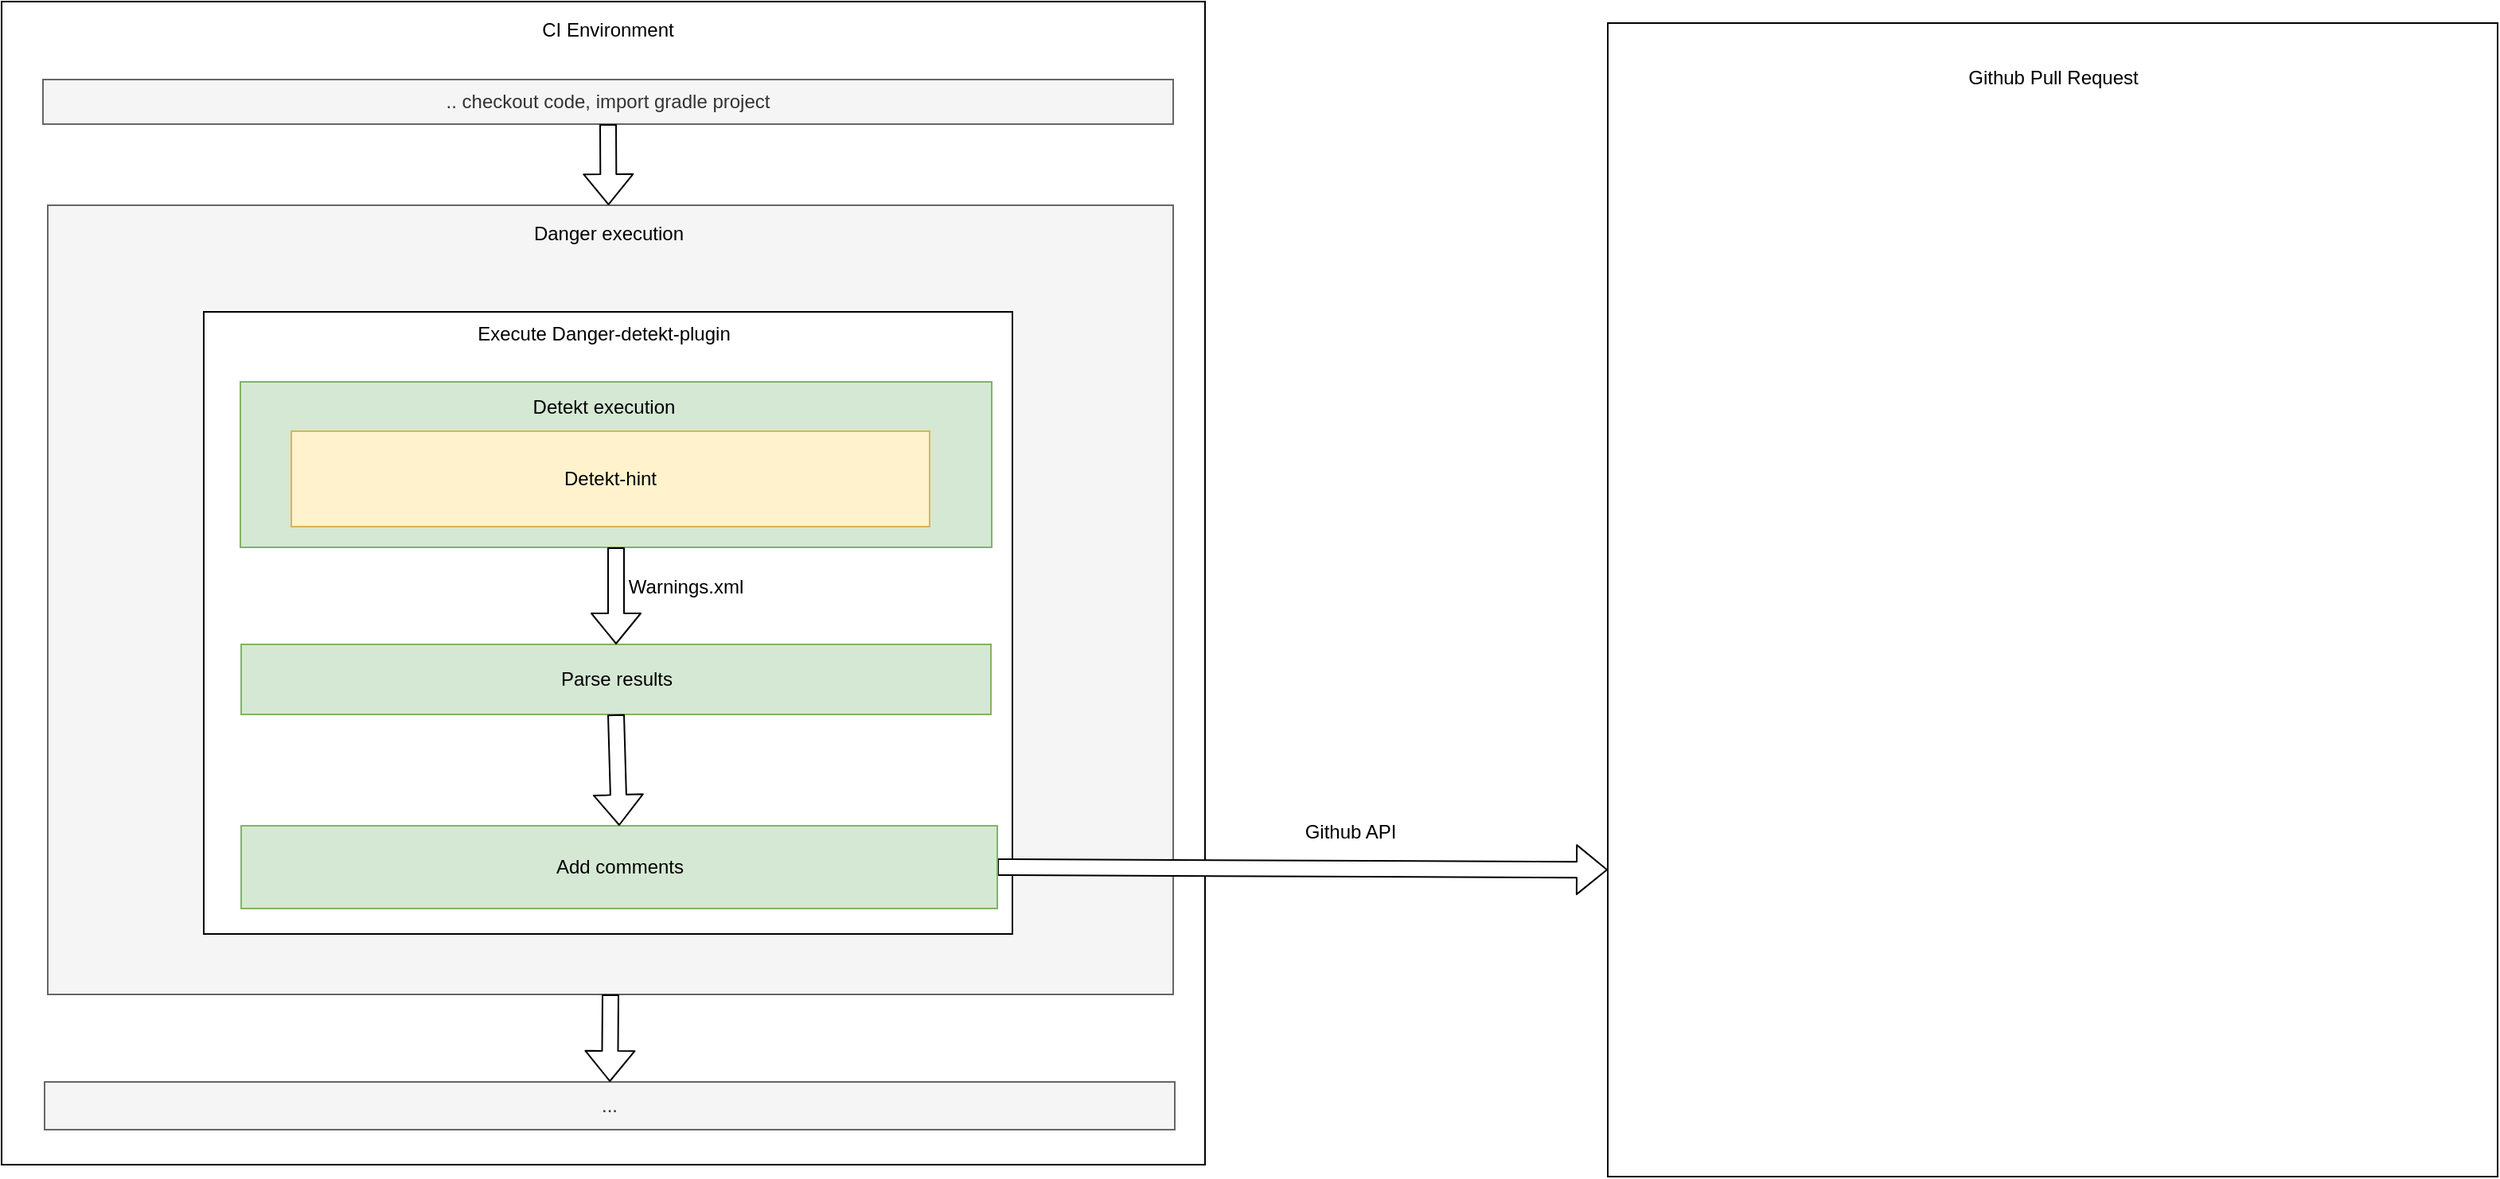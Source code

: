 <mxfile version="12.8.8" type="github">
  <diagram id="LOuoOTgeNmND6P_tuNQa" name="Page-1">
    <mxGraphModel dx="2514" dy="1438" grid="0" gridSize="10" guides="1" tooltips="1" connect="1" arrows="1" fold="1" page="0" pageScale="1" pageWidth="827" pageHeight="1169" math="0" shadow="0">
      <root>
        <mxCell id="0" />
        <mxCell id="1" parent="0" />
        <mxCell id="td8GnDOLLHgXBAlT9497-11" value="" style="group;strokeWidth=3;" vertex="1" connectable="0" parent="1">
          <mxGeometry x="1297" y="124.5" width="559" height="725" as="geometry" />
        </mxCell>
        <mxCell id="td8GnDOLLHgXBAlT9497-8" value="" style="group" vertex="1" connectable="0" parent="td8GnDOLLHgXBAlT9497-11">
          <mxGeometry width="559" height="725" as="geometry" />
        </mxCell>
        <mxCell id="td8GnDOLLHgXBAlT9497-9" value="" style="rounded=0;whiteSpace=wrap;html=1;" vertex="1" parent="td8GnDOLLHgXBAlT9497-8">
          <mxGeometry width="559" height="725" as="geometry" />
        </mxCell>
        <mxCell id="td8GnDOLLHgXBAlT9497-10" value="Github Pull Request" style="text;html=1;strokeColor=none;fillColor=none;align=center;verticalAlign=middle;whiteSpace=wrap;rounded=0;" vertex="1" parent="td8GnDOLLHgXBAlT9497-8">
          <mxGeometry x="124.669" y="18.63" width="309.662" height="31.049" as="geometry" />
        </mxCell>
        <mxCell id="td8GnDOLLHgXBAlT9497-5" value="" style="rounded=0;whiteSpace=wrap;html=1;strokeWidth=1;" vertex="1" parent="1">
          <mxGeometry x="288" y="111" width="756" height="731" as="geometry" />
        </mxCell>
        <mxCell id="td8GnDOLLHgXBAlT9497-6" value="CI Environment" style="text;html=1;strokeColor=none;fillColor=none;align=center;verticalAlign=middle;whiteSpace=wrap;rounded=0;" vertex="1" parent="1">
          <mxGeometry x="592" y="119" width="154" height="20" as="geometry" />
        </mxCell>
        <mxCell id="td8GnDOLLHgXBAlT9497-18" value="" style="rounded=0;whiteSpace=wrap;html=1;strokeWidth=1;fillColor=#f5f5f5;strokeColor=#666666;fontColor=#333333;" vertex="1" parent="1">
          <mxGeometry x="317" y="239" width="707" height="496" as="geometry" />
        </mxCell>
        <mxCell id="td8GnDOLLHgXBAlT9497-19" value="Danger execution" style="text;html=1;strokeColor=none;fillColor=none;align=center;verticalAlign=middle;whiteSpace=wrap;rounded=0;" vertex="1" parent="1">
          <mxGeometry x="596.5" y="247" width="145" height="20" as="geometry" />
        </mxCell>
        <mxCell id="td8GnDOLLHgXBAlT9497-20" value=".. checkout code, import gradle project" style="rounded=0;whiteSpace=wrap;html=1;strokeWidth=1;fillColor=#f5f5f5;strokeColor=#666666;fontColor=#333333;" vertex="1" parent="1">
          <mxGeometry x="314" y="160" width="710" height="28" as="geometry" />
        </mxCell>
        <mxCell id="td8GnDOLLHgXBAlT9497-21" value="" style="rounded=0;whiteSpace=wrap;html=1;" vertex="1" parent="1">
          <mxGeometry x="415" y="306" width="508" height="391" as="geometry" />
        </mxCell>
        <mxCell id="td8GnDOLLHgXBAlT9497-22" value="..." style="rounded=0;whiteSpace=wrap;html=1;strokeWidth=1;fillColor=#f5f5f5;strokeColor=#666666;fontColor=#333333;" vertex="1" parent="1">
          <mxGeometry x="315" y="790" width="710" height="30" as="geometry" />
        </mxCell>
        <mxCell id="td8GnDOLLHgXBAlT9497-23" value="" style="shape=flexArrow;endArrow=classic;html=1;exitX=0.5;exitY=1;exitDx=0;exitDy=0;strokeWidth=1;fillColor=#FFFFFF;" edge="1" parent="1" source="td8GnDOLLHgXBAlT9497-20" target="td8GnDOLLHgXBAlT9497-18">
          <mxGeometry width="50" height="50" relative="1" as="geometry">
            <mxPoint x="833" y="678" as="sourcePoint" />
            <mxPoint x="883" y="628" as="targetPoint" />
          </mxGeometry>
        </mxCell>
        <mxCell id="td8GnDOLLHgXBAlT9497-25" value="" style="shape=flexArrow;endArrow=classic;html=1;exitX=0.5;exitY=1;exitDx=0;exitDy=0;fillColor=#FFFFFF;" edge="1" parent="1" source="td8GnDOLLHgXBAlT9497-18" target="td8GnDOLLHgXBAlT9497-22">
          <mxGeometry width="50" height="50" relative="1" as="geometry">
            <mxPoint x="584" y="590" as="sourcePoint" />
            <mxPoint x="634" y="540" as="targetPoint" />
          </mxGeometry>
        </mxCell>
        <mxCell id="td8GnDOLLHgXBAlT9497-36" value="" style="shape=flexArrow;endArrow=classic;html=1;exitX=1;exitY=0.5;exitDx=0;exitDy=0;entryX=0;entryY=0.734;entryDx=0;entryDy=0;entryPerimeter=0;fillColor=#FFFFFF;" edge="1" parent="1" source="td8GnDOLLHgXBAlT9497-40" target="td8GnDOLLHgXBAlT9497-9">
          <mxGeometry width="50" height="50" relative="1" as="geometry">
            <mxPoint x="1214" y="402" as="sourcePoint" />
            <mxPoint x="1264" y="352" as="targetPoint" />
          </mxGeometry>
        </mxCell>
        <mxCell id="td8GnDOLLHgXBAlT9497-49" value="Github API" style="text;html=1;align=center;verticalAlign=middle;resizable=0;points=[];labelBackgroundColor=#ffffff;" vertex="1" connectable="0" parent="td8GnDOLLHgXBAlT9497-36">
          <mxGeometry x="0.121" y="1" relative="1" as="geometry">
            <mxPoint x="6.56" y="-21.71" as="offset" />
          </mxGeometry>
        </mxCell>
        <mxCell id="td8GnDOLLHgXBAlT9497-38" value="Parse results" style="rounded=0;whiteSpace=wrap;html=1;fillColor=#d5e8d4;strokeColor=#82b366;" vertex="1" parent="1">
          <mxGeometry x="438.5" y="515" width="471" height="44" as="geometry" />
        </mxCell>
        <mxCell id="td8GnDOLLHgXBAlT9497-39" value="" style="rounded=0;whiteSpace=wrap;html=1;fillColor=#d5e8d4;strokeColor=#82b366;" vertex="1" parent="1">
          <mxGeometry x="438" y="350" width="472" height="104" as="geometry" />
        </mxCell>
        <mxCell id="td8GnDOLLHgXBAlT9497-40" value="Add comments" style="rounded=0;whiteSpace=wrap;html=1;fillColor=#d5e8d4;strokeColor=#82b366;" vertex="1" parent="1">
          <mxGeometry x="438.5" y="629" width="475" height="52" as="geometry" />
        </mxCell>
        <mxCell id="td8GnDOLLHgXBAlT9497-41" value="" style="shape=flexArrow;endArrow=classic;html=1;fillColor=#FFFFFF;exitX=0.5;exitY=1;exitDx=0;exitDy=0;gradientColor=none;" edge="1" parent="1" source="td8GnDOLLHgXBAlT9497-39" target="td8GnDOLLHgXBAlT9497-38">
          <mxGeometry width="50" height="50" relative="1" as="geometry">
            <mxPoint x="672" y="420" as="sourcePoint" />
            <mxPoint x="722" y="370" as="targetPoint" />
          </mxGeometry>
        </mxCell>
        <mxCell id="td8GnDOLLHgXBAlT9497-43" value="Warnings.xml" style="text;html=1;strokeColor=none;fillColor=none;align=center;verticalAlign=middle;whiteSpace=wrap;rounded=0;" vertex="1" parent="1">
          <mxGeometry x="698" y="469" width="40" height="20" as="geometry" />
        </mxCell>
        <mxCell id="td8GnDOLLHgXBAlT9497-45" value="Execute Danger-detekt-plugin" style="text;html=1;strokeColor=none;fillColor=none;align=center;verticalAlign=middle;whiteSpace=wrap;rounded=0;" vertex="1" parent="1">
          <mxGeometry x="542.5" y="310" width="247" height="20" as="geometry" />
        </mxCell>
        <mxCell id="td8GnDOLLHgXBAlT9497-46" value="Detekt-hint" style="rounded=0;whiteSpace=wrap;html=1;fillColor=#fff2cc;strokeColor=#d6b656;" vertex="1" parent="1">
          <mxGeometry x="470" y="381" width="401" height="60" as="geometry" />
        </mxCell>
        <mxCell id="td8GnDOLLHgXBAlT9497-48" value="Detekt execution" style="text;html=1;strokeColor=none;fillColor=none;align=center;verticalAlign=middle;whiteSpace=wrap;rounded=0;" vertex="1" parent="1">
          <mxGeometry x="605.75" y="356" width="120.5" height="20" as="geometry" />
        </mxCell>
        <mxCell id="td8GnDOLLHgXBAlT9497-50" value="" style="shape=flexArrow;endArrow=classic;html=1;strokeWidth=1;fillColor=#FFFFFF;gradientColor=none;exitX=0.5;exitY=1;exitDx=0;exitDy=0;entryX=0.5;entryY=0;entryDx=0;entryDy=0;" edge="1" parent="1" source="td8GnDOLLHgXBAlT9497-38" target="td8GnDOLLHgXBAlT9497-40">
          <mxGeometry width="50" height="50" relative="1" as="geometry">
            <mxPoint x="832" y="678" as="sourcePoint" />
            <mxPoint x="882" y="628" as="targetPoint" />
          </mxGeometry>
        </mxCell>
      </root>
    </mxGraphModel>
  </diagram>
</mxfile>
